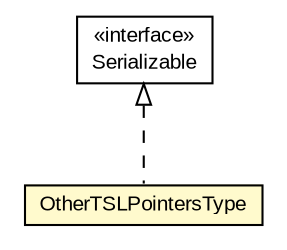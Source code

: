 #!/usr/local/bin/dot
#
# Class diagram 
# Generated by UMLGraph version R5_6-24-gf6e263 (http://www.umlgraph.org/)
#

digraph G {
	edge [fontname="arial",fontsize=10,labelfontname="arial",labelfontsize=10];
	node [fontname="arial",fontsize=10,shape=plaintext];
	nodesep=0.25;
	ranksep=0.5;
	// eu.europa.esig.jaxb.tsl.OtherTSLPointersType
	c471739 [label=<<table title="eu.europa.esig.jaxb.tsl.OtherTSLPointersType" border="0" cellborder="1" cellspacing="0" cellpadding="2" port="p" bgcolor="lemonChiffon" href="./OtherTSLPointersType.html">
		<tr><td><table border="0" cellspacing="0" cellpadding="1">
<tr><td align="center" balign="center"> OtherTSLPointersType </td></tr>
		</table></td></tr>
		</table>>, URL="./OtherTSLPointersType.html", fontname="arial", fontcolor="black", fontsize=10.0];
	//eu.europa.esig.jaxb.tsl.OtherTSLPointersType implements java.io.Serializable
	c472012:p -> c471739:p [dir=back,arrowtail=empty,style=dashed];
	// java.io.Serializable
	c472012 [label=<<table title="java.io.Serializable" border="0" cellborder="1" cellspacing="0" cellpadding="2" port="p" href="http://java.sun.com/j2se/1.4.2/docs/api/java/io/Serializable.html">
		<tr><td><table border="0" cellspacing="0" cellpadding="1">
<tr><td align="center" balign="center"> &#171;interface&#187; </td></tr>
<tr><td align="center" balign="center"> Serializable </td></tr>
		</table></td></tr>
		</table>>, URL="http://java.sun.com/j2se/1.4.2/docs/api/java/io/Serializable.html", fontname="arial", fontcolor="black", fontsize=10.0];
}

